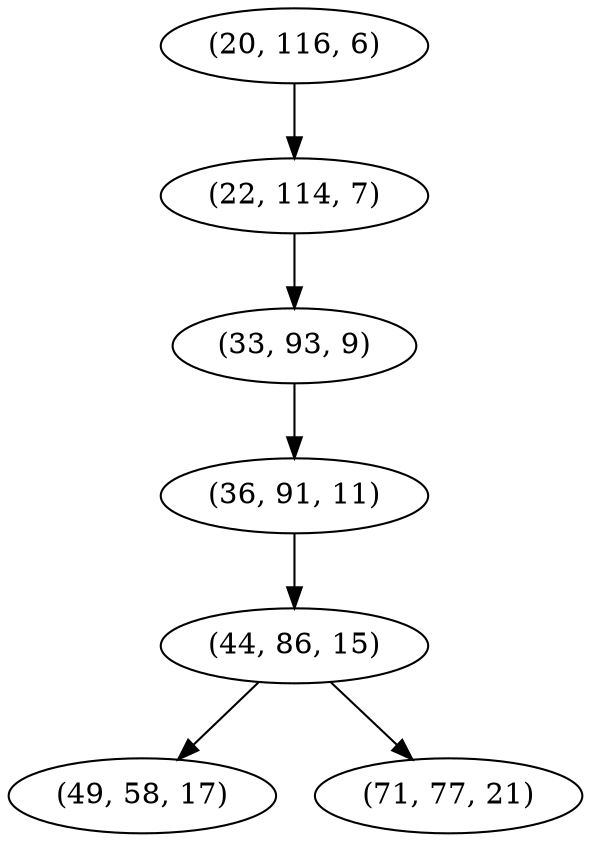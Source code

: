 digraph tree {
    "(20, 116, 6)";
    "(22, 114, 7)";
    "(33, 93, 9)";
    "(36, 91, 11)";
    "(44, 86, 15)";
    "(49, 58, 17)";
    "(71, 77, 21)";
    "(20, 116, 6)" -> "(22, 114, 7)";
    "(22, 114, 7)" -> "(33, 93, 9)";
    "(33, 93, 9)" -> "(36, 91, 11)";
    "(36, 91, 11)" -> "(44, 86, 15)";
    "(44, 86, 15)" -> "(49, 58, 17)";
    "(44, 86, 15)" -> "(71, 77, 21)";
}
